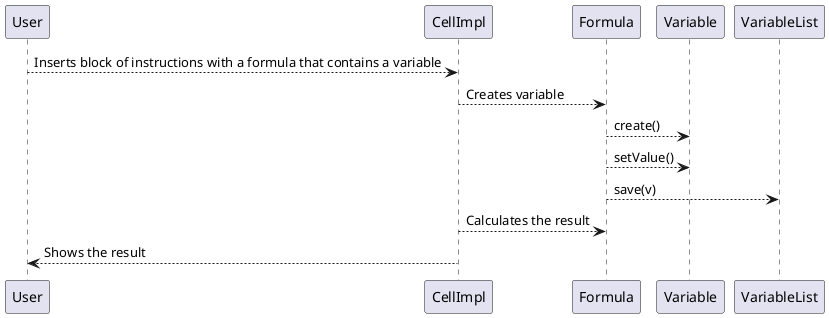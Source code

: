 @startuml 

User --> CellImpl: Inserts block of instructions with a formula that contains a variable
CellImpl --> Formula: Creates variable
Formula --> Variable: create()
Formula --> Variable: setValue()
Formula --> VariableList: save(v)
CellImpl --> Formula: Calculates the result
CellImpl --> User: Shows the result

@enduml
